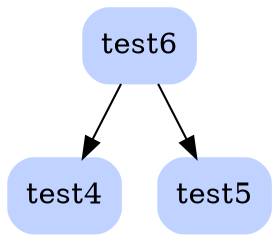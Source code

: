 digraph "index" {
  
    "test6" 
  [label="test6",tooltip="test6",URL="http://localhost/dot/test6",target="_top",color="#c0d2ff",shape="box",style="rounded,filled"]
  ;
    
    "test6" -> "test4" 
  [label="",tooltip=""]
  ;
      
    "test6" -> "test5" 
  [label="",tooltip=""]
  ;
      
    "test4" 
  [label="test4",tooltip="test4",URL="http://localhost/dot/test4",target="_top",color="#c0d2ff",shape="box",style="rounded,filled"]
  ;
    
    "test5" 
  [label="test5",tooltip="test5",URL="http://localhost/dot/test5",target="_top",color="#c0d2ff",shape="box",style="rounded,filled"]
  ;
    
}